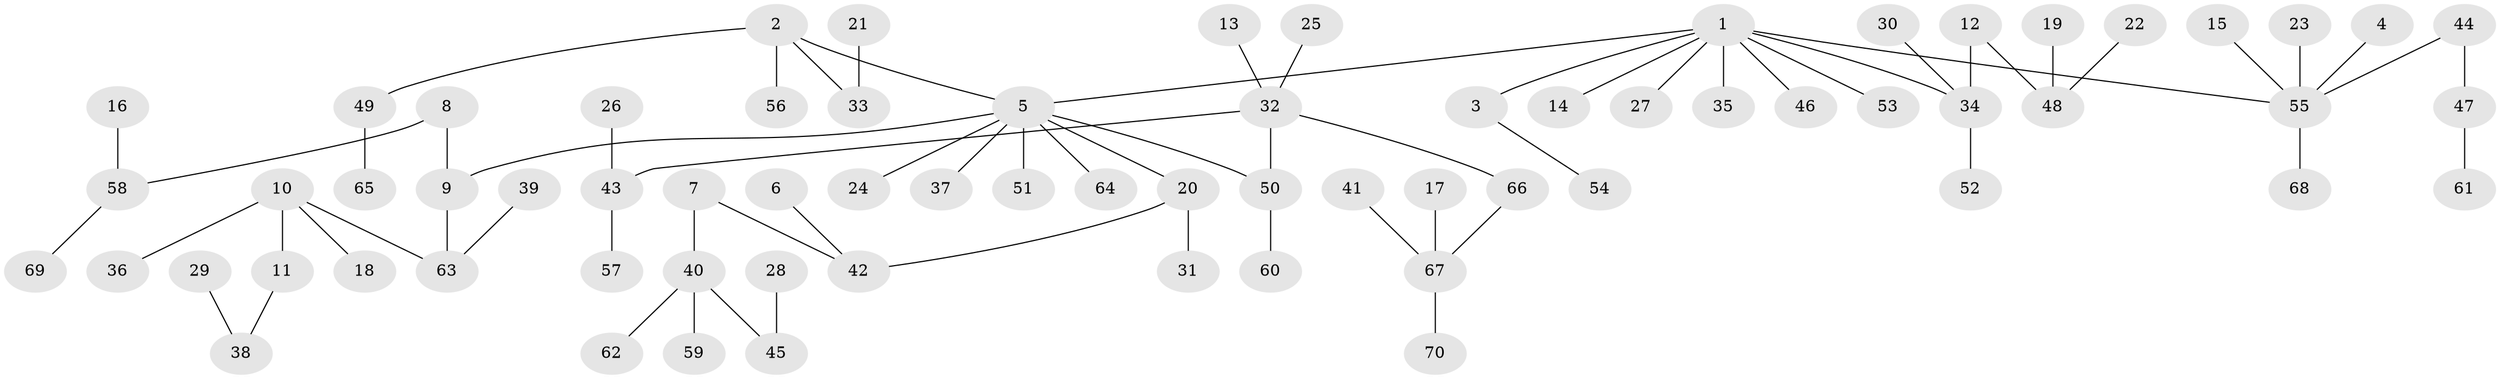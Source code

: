 // original degree distribution, {4: 0.07194244604316546, 6: 0.02158273381294964, 7: 0.014388489208633094, 2: 0.2446043165467626, 3: 0.1079136690647482, 1: 0.5107913669064749, 5: 0.02877697841726619}
// Generated by graph-tools (version 1.1) at 2025/50/03/09/25 03:50:18]
// undirected, 70 vertices, 69 edges
graph export_dot {
graph [start="1"]
  node [color=gray90,style=filled];
  1;
  2;
  3;
  4;
  5;
  6;
  7;
  8;
  9;
  10;
  11;
  12;
  13;
  14;
  15;
  16;
  17;
  18;
  19;
  20;
  21;
  22;
  23;
  24;
  25;
  26;
  27;
  28;
  29;
  30;
  31;
  32;
  33;
  34;
  35;
  36;
  37;
  38;
  39;
  40;
  41;
  42;
  43;
  44;
  45;
  46;
  47;
  48;
  49;
  50;
  51;
  52;
  53;
  54;
  55;
  56;
  57;
  58;
  59;
  60;
  61;
  62;
  63;
  64;
  65;
  66;
  67;
  68;
  69;
  70;
  1 -- 3 [weight=1.0];
  1 -- 5 [weight=1.0];
  1 -- 14 [weight=1.0];
  1 -- 27 [weight=1.0];
  1 -- 34 [weight=1.0];
  1 -- 35 [weight=1.0];
  1 -- 46 [weight=1.0];
  1 -- 53 [weight=1.0];
  1 -- 55 [weight=1.0];
  2 -- 5 [weight=1.0];
  2 -- 33 [weight=1.0];
  2 -- 49 [weight=1.0];
  2 -- 56 [weight=1.0];
  3 -- 54 [weight=1.0];
  4 -- 55 [weight=1.0];
  5 -- 9 [weight=1.0];
  5 -- 20 [weight=1.0];
  5 -- 24 [weight=1.0];
  5 -- 37 [weight=1.0];
  5 -- 50 [weight=1.0];
  5 -- 51 [weight=1.0];
  5 -- 64 [weight=1.0];
  6 -- 42 [weight=1.0];
  7 -- 40 [weight=1.0];
  7 -- 42 [weight=1.0];
  8 -- 9 [weight=1.0];
  8 -- 58 [weight=1.0];
  9 -- 63 [weight=1.0];
  10 -- 11 [weight=1.0];
  10 -- 18 [weight=1.0];
  10 -- 36 [weight=1.0];
  10 -- 63 [weight=1.0];
  11 -- 38 [weight=1.0];
  12 -- 34 [weight=1.0];
  12 -- 48 [weight=1.0];
  13 -- 32 [weight=1.0];
  15 -- 55 [weight=1.0];
  16 -- 58 [weight=1.0];
  17 -- 67 [weight=1.0];
  19 -- 48 [weight=1.0];
  20 -- 31 [weight=1.0];
  20 -- 42 [weight=1.0];
  21 -- 33 [weight=1.0];
  22 -- 48 [weight=1.0];
  23 -- 55 [weight=1.0];
  25 -- 32 [weight=1.0];
  26 -- 43 [weight=1.0];
  28 -- 45 [weight=1.0];
  29 -- 38 [weight=1.0];
  30 -- 34 [weight=1.0];
  32 -- 43 [weight=1.0];
  32 -- 50 [weight=1.0];
  32 -- 66 [weight=1.0];
  34 -- 52 [weight=1.0];
  39 -- 63 [weight=1.0];
  40 -- 45 [weight=1.0];
  40 -- 59 [weight=1.0];
  40 -- 62 [weight=1.0];
  41 -- 67 [weight=1.0];
  43 -- 57 [weight=1.0];
  44 -- 47 [weight=1.0];
  44 -- 55 [weight=1.0];
  47 -- 61 [weight=1.0];
  49 -- 65 [weight=1.0];
  50 -- 60 [weight=1.0];
  55 -- 68 [weight=1.0];
  58 -- 69 [weight=1.0];
  66 -- 67 [weight=1.0];
  67 -- 70 [weight=1.0];
}
